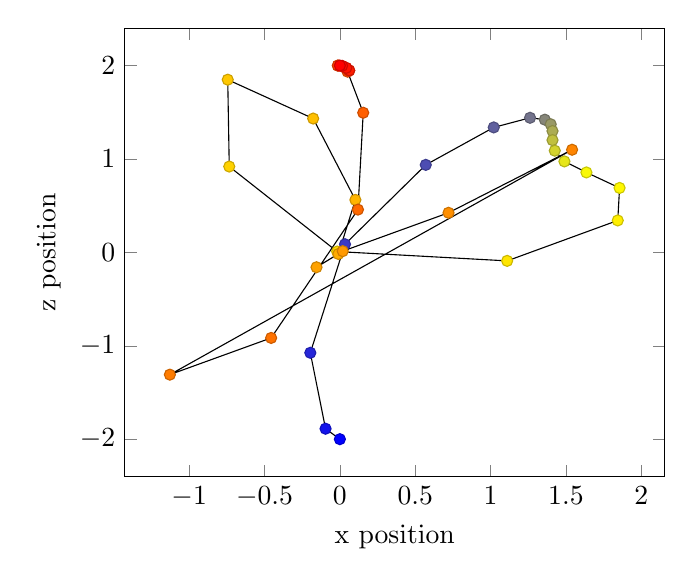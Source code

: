 \begin{tikzpicture}
\begin{axis}[xlabel={x position}, ylabel={z position}]
    \addplot+[scatter, black, scatter src=explicit]
        table[row sep={\\}, x={x}, y={y}, meta={col}]
        {
            x  y  col  \\
            -2.449e-16  -2.0  1.0  \\
            -0.095  -1.888  2.0  \\
            -0.196  -1.075  3.0  \\
            0.034  0.087  4.0  \\
            0.57  0.937  5.0  \\
            1.021  1.338  6.0  \\
            1.262  1.441  7.0  \\
            1.36  1.421  8.0  \\
            1.399  1.372  9.0  \\
            1.411  1.299  10.0  \\
            1.411  1.202  11.0  \\
            1.426  1.089  12.0  \\
            1.49  0.974  13.0  \\
            1.636  0.856  14.0  \\
            1.856  0.69  15.0  \\
            1.844  0.342  16.0  \\
            1.11  -0.091  17.0  \\
            -0.018  0.009  18.0  \\
            -0.734  0.919  19.0  \\
            -0.744  1.849  20.0  \\
            -0.177  1.433  21.0  \\
            0.103  0.562  22.0  \\
            -0.01  -0.017  23.0  \\
            -0.155  -0.159  24.0  \\
            0.019  0.013  25.0  \\
            0.721  0.424  26.0  \\
            1.541  1.099  27.0  \\
            -1.128  -1.309  28.0  \\
            -0.456  -0.916  29.0  \\
            0.12  0.458  30.0  \\
            0.155  1.495  31.0  \\
            0.051  1.935  32.0  \\
            -0.011  2.0  33.0  \\
            -0.014  2.0  34.0  \\
            0.013  1.994  35.0  \\
            0.043  1.97  36.0  \\
            0.062  1.946  37.0  \\
            0.062  1.949  38.0  \\
            0.043  1.976  39.0  \\
            0.015  1.997  40.0  \\
            0.0  2.0  41.0  \\
        }
        ;
\end{axis}
\end{tikzpicture}

